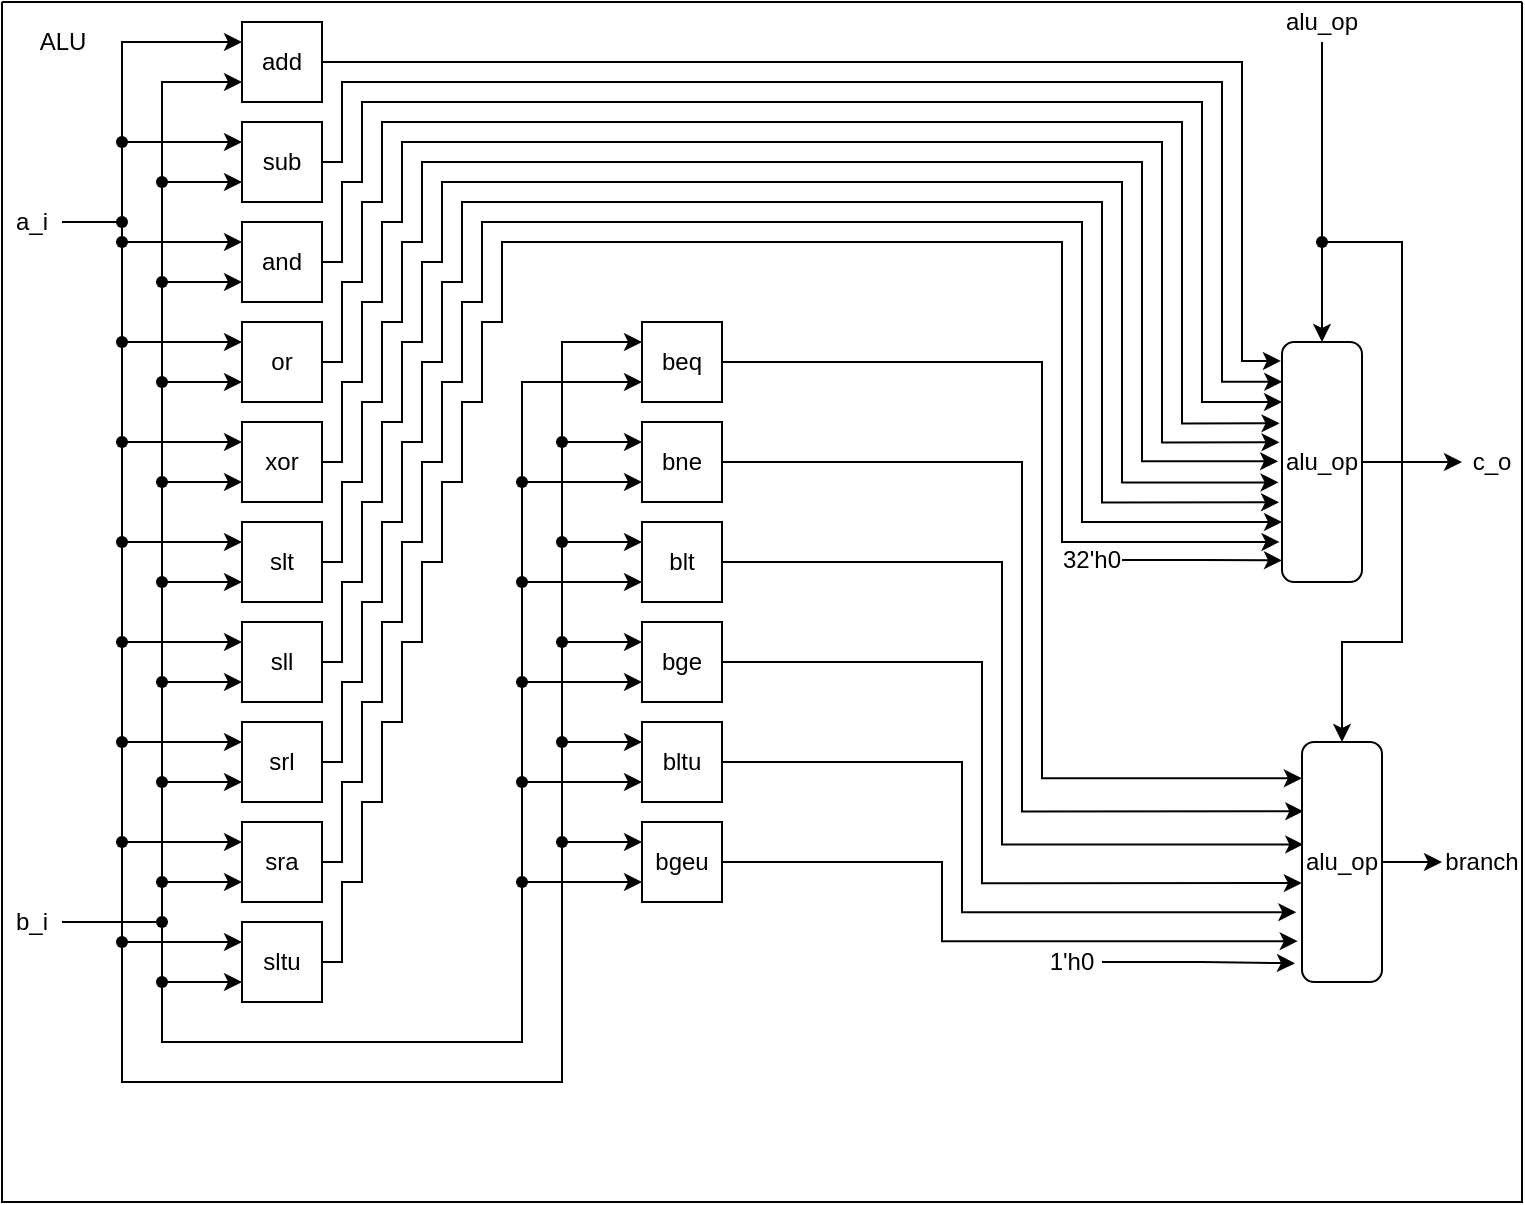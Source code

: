 <mxfile version="14.6.13" type="device"><diagram id="wsfDtLtlw76bks869LiV" name="第 1 页"><mxGraphModel dx="2012" dy="685" grid="1" gridSize="10" guides="1" tooltips="1" connect="1" arrows="1" fold="1" page="1" pageScale="1" pageWidth="827" pageHeight="1169" math="0" shadow="0"><root><mxCell id="0"/><mxCell id="1" parent="0"/><mxCell id="C5plS8cpXjokzwvAOlNj-1" value="" style="swimlane;startSize=0;" vertex="1" parent="1"><mxGeometry x="-360" y="880" width="760" height="600" as="geometry"><mxRectangle x="80" y="80" width="50" height="40" as="alternateBounds"/></mxGeometry></mxCell><mxCell id="C5plS8cpXjokzwvAOlNj-2" value="ALU" style="text;html=1;align=center;verticalAlign=middle;resizable=0;points=[];autosize=1;strokeColor=none;" vertex="1" parent="C5plS8cpXjokzwvAOlNj-1"><mxGeometry x="10" y="10" width="40" height="20" as="geometry"/></mxCell><mxCell id="C5plS8cpXjokzwvAOlNj-18" style="edgeStyle=orthogonalEdgeStyle;rounded=0;orthogonalLoop=1;jettySize=auto;html=1;exitX=1;exitY=0.5;exitDx=0;exitDy=0;entryX=-0.014;entryY=0.079;entryDx=0;entryDy=0;entryPerimeter=0;" edge="1" parent="C5plS8cpXjokzwvAOlNj-1" source="C5plS8cpXjokzwvAOlNj-6" target="C5plS8cpXjokzwvAOlNj-14"><mxGeometry relative="1" as="geometry"><mxPoint x="630" y="180" as="targetPoint"/><Array as="points"><mxPoint x="620" y="30"/><mxPoint x="620" y="180"/></Array></mxGeometry></mxCell><mxCell id="C5plS8cpXjokzwvAOlNj-6" value="add" style="rounded=0;whiteSpace=wrap;html=1;" vertex="1" parent="C5plS8cpXjokzwvAOlNj-1"><mxGeometry x="120" y="10" width="40" height="40" as="geometry"/></mxCell><mxCell id="C5plS8cpXjokzwvAOlNj-11" style="edgeStyle=orthogonalEdgeStyle;rounded=0;orthogonalLoop=1;jettySize=auto;html=1;exitX=1;exitY=0.5;exitDx=0;exitDy=0;entryX=0;entryY=0.25;entryDx=0;entryDy=0;" edge="1" parent="C5plS8cpXjokzwvAOlNj-1" source="C5plS8cpXjokzwvAOlNj-7" target="C5plS8cpXjokzwvAOlNj-6"><mxGeometry relative="1" as="geometry"><Array as="points"><mxPoint x="60" y="110"/><mxPoint x="60" y="20"/></Array></mxGeometry></mxCell><mxCell id="C5plS8cpXjokzwvAOlNj-20" style="edgeStyle=orthogonalEdgeStyle;rounded=0;orthogonalLoop=1;jettySize=auto;html=1;exitX=1;exitY=0.5;exitDx=0;exitDy=0;entryX=0;entryY=0.25;entryDx=0;entryDy=0;" edge="1" parent="C5plS8cpXjokzwvAOlNj-1" source="C5plS8cpXjokzwvAOlNj-7" target="C5plS8cpXjokzwvAOlNj-19"><mxGeometry relative="1" as="geometry"><Array as="points"><mxPoint x="60" y="110"/><mxPoint x="60" y="70"/></Array></mxGeometry></mxCell><mxCell id="C5plS8cpXjokzwvAOlNj-28" style="edgeStyle=orthogonalEdgeStyle;rounded=0;orthogonalLoop=1;jettySize=auto;html=1;exitX=1;exitY=0.5;exitDx=0;exitDy=0;entryX=0;entryY=0.25;entryDx=0;entryDy=0;" edge="1" parent="C5plS8cpXjokzwvAOlNj-1" source="C5plS8cpXjokzwvAOlNj-7" target="C5plS8cpXjokzwvAOlNj-27"><mxGeometry relative="1" as="geometry"><Array as="points"><mxPoint x="60" y="110"/><mxPoint x="60" y="120"/></Array></mxGeometry></mxCell><mxCell id="C5plS8cpXjokzwvAOlNj-34" style="edgeStyle=orthogonalEdgeStyle;rounded=0;orthogonalLoop=1;jettySize=auto;html=1;exitX=1;exitY=0.5;exitDx=0;exitDy=0;entryX=0;entryY=0.25;entryDx=0;entryDy=0;" edge="1" parent="C5plS8cpXjokzwvAOlNj-1" source="C5plS8cpXjokzwvAOlNj-7" target="C5plS8cpXjokzwvAOlNj-33"><mxGeometry relative="1" as="geometry"><Array as="points"><mxPoint x="60" y="110"/><mxPoint x="60" y="170"/></Array></mxGeometry></mxCell><mxCell id="C5plS8cpXjokzwvAOlNj-42" style="edgeStyle=orthogonalEdgeStyle;rounded=0;orthogonalLoop=1;jettySize=auto;html=1;exitX=1;exitY=0.5;exitDx=0;exitDy=0;entryX=0;entryY=0.25;entryDx=0;entryDy=0;" edge="1" parent="C5plS8cpXjokzwvAOlNj-1" source="C5plS8cpXjokzwvAOlNj-7" target="C5plS8cpXjokzwvAOlNj-40"><mxGeometry relative="1" as="geometry"><Array as="points"><mxPoint x="60" y="110"/><mxPoint x="60" y="220"/></Array></mxGeometry></mxCell><mxCell id="C5plS8cpXjokzwvAOlNj-48" style="edgeStyle=orthogonalEdgeStyle;rounded=0;orthogonalLoop=1;jettySize=auto;html=1;exitX=1;exitY=0.5;exitDx=0;exitDy=0;entryX=0;entryY=0.25;entryDx=0;entryDy=0;" edge="1" parent="C5plS8cpXjokzwvAOlNj-1" source="C5plS8cpXjokzwvAOlNj-7" target="C5plS8cpXjokzwvAOlNj-47"><mxGeometry relative="1" as="geometry"><Array as="points"><mxPoint x="60" y="110"/><mxPoint x="60" y="270"/></Array></mxGeometry></mxCell><mxCell id="C5plS8cpXjokzwvAOlNj-53" style="edgeStyle=orthogonalEdgeStyle;rounded=0;orthogonalLoop=1;jettySize=auto;html=1;exitX=1;exitY=0.5;exitDx=0;exitDy=0;entryX=0;entryY=0.25;entryDx=0;entryDy=0;" edge="1" parent="C5plS8cpXjokzwvAOlNj-1" source="C5plS8cpXjokzwvAOlNj-7" target="C5plS8cpXjokzwvAOlNj-52"><mxGeometry relative="1" as="geometry"><Array as="points"><mxPoint x="60" y="110"/><mxPoint x="60" y="320"/></Array></mxGeometry></mxCell><mxCell id="C5plS8cpXjokzwvAOlNj-59" style="edgeStyle=orthogonalEdgeStyle;rounded=0;orthogonalLoop=1;jettySize=auto;html=1;exitX=1;exitY=0.5;exitDx=0;exitDy=0;entryX=0;entryY=0.25;entryDx=0;entryDy=0;" edge="1" parent="C5plS8cpXjokzwvAOlNj-1" source="C5plS8cpXjokzwvAOlNj-7" target="C5plS8cpXjokzwvAOlNj-58"><mxGeometry relative="1" as="geometry"><Array as="points"><mxPoint x="60" y="110"/><mxPoint x="60" y="370"/></Array></mxGeometry></mxCell><mxCell id="C5plS8cpXjokzwvAOlNj-65" style="edgeStyle=orthogonalEdgeStyle;rounded=0;orthogonalLoop=1;jettySize=auto;html=1;exitX=1;exitY=0.5;exitDx=0;exitDy=0;entryX=0;entryY=0.25;entryDx=0;entryDy=0;" edge="1" parent="C5plS8cpXjokzwvAOlNj-1" source="C5plS8cpXjokzwvAOlNj-7" target="C5plS8cpXjokzwvAOlNj-64"><mxGeometry relative="1" as="geometry"><Array as="points"><mxPoint x="60" y="110"/><mxPoint x="60" y="420"/></Array></mxGeometry></mxCell><mxCell id="C5plS8cpXjokzwvAOlNj-71" style="edgeStyle=orthogonalEdgeStyle;rounded=0;orthogonalLoop=1;jettySize=auto;html=1;exitX=1;exitY=0.5;exitDx=0;exitDy=0;entryX=0;entryY=0.25;entryDx=0;entryDy=0;" edge="1" parent="C5plS8cpXjokzwvAOlNj-1" source="C5plS8cpXjokzwvAOlNj-7" target="C5plS8cpXjokzwvAOlNj-70"><mxGeometry relative="1" as="geometry"><Array as="points"><mxPoint x="60" y="110"/><mxPoint x="60" y="470"/></Array></mxGeometry></mxCell><mxCell id="C5plS8cpXjokzwvAOlNj-81" style="edgeStyle=orthogonalEdgeStyle;rounded=0;orthogonalLoop=1;jettySize=auto;html=1;exitX=1;exitY=0.5;exitDx=0;exitDy=0;entryX=0;entryY=0.25;entryDx=0;entryDy=0;" edge="1" parent="C5plS8cpXjokzwvAOlNj-1" source="C5plS8cpXjokzwvAOlNj-7" target="C5plS8cpXjokzwvAOlNj-77"><mxGeometry relative="1" as="geometry"><Array as="points"><mxPoint x="60" y="110"/><mxPoint x="60" y="540"/><mxPoint x="280" y="540"/><mxPoint x="280" y="170"/></Array></mxGeometry></mxCell><mxCell id="C5plS8cpXjokzwvAOlNj-87" style="edgeStyle=orthogonalEdgeStyle;rounded=0;orthogonalLoop=1;jettySize=auto;html=1;exitX=1;exitY=0.5;exitDx=0;exitDy=0;entryX=0;entryY=0.25;entryDx=0;entryDy=0;" edge="1" parent="C5plS8cpXjokzwvAOlNj-1" source="C5plS8cpXjokzwvAOlNj-7" target="C5plS8cpXjokzwvAOlNj-78"><mxGeometry relative="1" as="geometry"><Array as="points"><mxPoint x="60" y="110"/><mxPoint x="60" y="540"/><mxPoint x="280" y="540"/><mxPoint x="280" y="220"/></Array></mxGeometry></mxCell><mxCell id="C5plS8cpXjokzwvAOlNj-89" style="edgeStyle=orthogonalEdgeStyle;rounded=0;orthogonalLoop=1;jettySize=auto;html=1;exitX=1;exitY=0.5;exitDx=0;exitDy=0;entryX=0;entryY=0.25;entryDx=0;entryDy=0;" edge="1" parent="C5plS8cpXjokzwvAOlNj-1" source="C5plS8cpXjokzwvAOlNj-7" target="C5plS8cpXjokzwvAOlNj-79"><mxGeometry relative="1" as="geometry"><Array as="points"><mxPoint x="60" y="110"/><mxPoint x="60" y="540"/><mxPoint x="280" y="540"/><mxPoint x="280" y="270"/></Array></mxGeometry></mxCell><mxCell id="C5plS8cpXjokzwvAOlNj-90" style="edgeStyle=orthogonalEdgeStyle;rounded=0;orthogonalLoop=1;jettySize=auto;html=1;exitX=1;exitY=0.5;exitDx=0;exitDy=0;entryX=0;entryY=0.25;entryDx=0;entryDy=0;" edge="1" parent="C5plS8cpXjokzwvAOlNj-1" source="C5plS8cpXjokzwvAOlNj-7" target="C5plS8cpXjokzwvAOlNj-80"><mxGeometry relative="1" as="geometry"><Array as="points"><mxPoint x="60" y="110"/><mxPoint x="60" y="540"/><mxPoint x="280" y="540"/><mxPoint x="280" y="320"/></Array></mxGeometry></mxCell><mxCell id="C5plS8cpXjokzwvAOlNj-91" style="edgeStyle=orthogonalEdgeStyle;rounded=0;orthogonalLoop=1;jettySize=auto;html=1;exitX=1;exitY=0.5;exitDx=0;exitDy=0;entryX=0;entryY=0.25;entryDx=0;entryDy=0;" edge="1" parent="C5plS8cpXjokzwvAOlNj-1" source="C5plS8cpXjokzwvAOlNj-7" target="C5plS8cpXjokzwvAOlNj-85"><mxGeometry relative="1" as="geometry"><Array as="points"><mxPoint x="60" y="110"/><mxPoint x="60" y="540"/><mxPoint x="280" y="540"/><mxPoint x="280" y="370"/></Array></mxGeometry></mxCell><mxCell id="C5plS8cpXjokzwvAOlNj-92" style="edgeStyle=orthogonalEdgeStyle;rounded=0;orthogonalLoop=1;jettySize=auto;html=1;exitX=1;exitY=0.5;exitDx=0;exitDy=0;entryX=0;entryY=0.25;entryDx=0;entryDy=0;" edge="1" parent="C5plS8cpXjokzwvAOlNj-1" source="C5plS8cpXjokzwvAOlNj-7" target="C5plS8cpXjokzwvAOlNj-86"><mxGeometry relative="1" as="geometry"><Array as="points"><mxPoint x="60" y="110"/><mxPoint x="60" y="540"/><mxPoint x="280" y="540"/><mxPoint x="280" y="420"/></Array></mxGeometry></mxCell><mxCell id="C5plS8cpXjokzwvAOlNj-7" value="a_i" style="text;html=1;strokeColor=none;fillColor=none;align=center;verticalAlign=middle;whiteSpace=wrap;rounded=0;" vertex="1" parent="C5plS8cpXjokzwvAOlNj-1"><mxGeometry y="100" width="30" height="20" as="geometry"/></mxCell><mxCell id="C5plS8cpXjokzwvAOlNj-12" style="edgeStyle=orthogonalEdgeStyle;rounded=0;orthogonalLoop=1;jettySize=auto;html=1;exitX=1;exitY=0.5;exitDx=0;exitDy=0;entryX=0;entryY=0.75;entryDx=0;entryDy=0;" edge="1" parent="C5plS8cpXjokzwvAOlNj-1" source="C5plS8cpXjokzwvAOlNj-9" target="C5plS8cpXjokzwvAOlNj-6"><mxGeometry relative="1" as="geometry"><Array as="points"><mxPoint x="80" y="460"/><mxPoint x="80" y="40"/></Array></mxGeometry></mxCell><mxCell id="C5plS8cpXjokzwvAOlNj-21" style="edgeStyle=orthogonalEdgeStyle;rounded=0;orthogonalLoop=1;jettySize=auto;html=1;exitX=1;exitY=0.5;exitDx=0;exitDy=0;entryX=0;entryY=0.75;entryDx=0;entryDy=0;" edge="1" parent="C5plS8cpXjokzwvAOlNj-1" source="C5plS8cpXjokzwvAOlNj-9" target="C5plS8cpXjokzwvAOlNj-19"><mxGeometry relative="1" as="geometry"><Array as="points"><mxPoint x="80" y="460"/><mxPoint x="80" y="90"/></Array></mxGeometry></mxCell><mxCell id="C5plS8cpXjokzwvAOlNj-29" style="edgeStyle=orthogonalEdgeStyle;rounded=0;orthogonalLoop=1;jettySize=auto;html=1;exitX=1;exitY=0.5;exitDx=0;exitDy=0;entryX=0;entryY=0.75;entryDx=0;entryDy=0;" edge="1" parent="C5plS8cpXjokzwvAOlNj-1" source="C5plS8cpXjokzwvAOlNj-9" target="C5plS8cpXjokzwvAOlNj-27"><mxGeometry relative="1" as="geometry"><Array as="points"><mxPoint x="80" y="460"/><mxPoint x="80" y="140"/></Array></mxGeometry></mxCell><mxCell id="C5plS8cpXjokzwvAOlNj-35" style="edgeStyle=orthogonalEdgeStyle;rounded=0;orthogonalLoop=1;jettySize=auto;html=1;exitX=1;exitY=0.5;exitDx=0;exitDy=0;entryX=0;entryY=0.75;entryDx=0;entryDy=0;" edge="1" parent="C5plS8cpXjokzwvAOlNj-1" source="C5plS8cpXjokzwvAOlNj-9" target="C5plS8cpXjokzwvAOlNj-33"><mxGeometry relative="1" as="geometry"><Array as="points"><mxPoint x="80" y="460"/><mxPoint x="80" y="190"/></Array></mxGeometry></mxCell><mxCell id="C5plS8cpXjokzwvAOlNj-43" style="edgeStyle=orthogonalEdgeStyle;rounded=0;orthogonalLoop=1;jettySize=auto;html=1;exitX=1;exitY=0.5;exitDx=0;exitDy=0;entryX=0;entryY=0.75;entryDx=0;entryDy=0;" edge="1" parent="C5plS8cpXjokzwvAOlNj-1" source="C5plS8cpXjokzwvAOlNj-9" target="C5plS8cpXjokzwvAOlNj-40"><mxGeometry relative="1" as="geometry"><Array as="points"><mxPoint x="80" y="460"/><mxPoint x="80" y="240"/></Array></mxGeometry></mxCell><mxCell id="C5plS8cpXjokzwvAOlNj-49" style="edgeStyle=orthogonalEdgeStyle;rounded=0;orthogonalLoop=1;jettySize=auto;html=1;exitX=1;exitY=0.5;exitDx=0;exitDy=0;entryX=0;entryY=0.75;entryDx=0;entryDy=0;" edge="1" parent="C5plS8cpXjokzwvAOlNj-1" source="C5plS8cpXjokzwvAOlNj-9" target="C5plS8cpXjokzwvAOlNj-47"><mxGeometry relative="1" as="geometry"><Array as="points"><mxPoint x="80" y="460"/><mxPoint x="80" y="290"/></Array></mxGeometry></mxCell><mxCell id="C5plS8cpXjokzwvAOlNj-54" style="edgeStyle=orthogonalEdgeStyle;rounded=0;orthogonalLoop=1;jettySize=auto;html=1;exitX=1;exitY=0.5;exitDx=0;exitDy=0;entryX=0;entryY=0.75;entryDx=0;entryDy=0;" edge="1" parent="C5plS8cpXjokzwvAOlNj-1" source="C5plS8cpXjokzwvAOlNj-9" target="C5plS8cpXjokzwvAOlNj-52"><mxGeometry relative="1" as="geometry"><Array as="points"><mxPoint x="80" y="460"/><mxPoint x="80" y="340"/></Array></mxGeometry></mxCell><mxCell id="C5plS8cpXjokzwvAOlNj-60" style="edgeStyle=orthogonalEdgeStyle;rounded=0;orthogonalLoop=1;jettySize=auto;html=1;exitX=1;exitY=0.5;exitDx=0;exitDy=0;entryX=0;entryY=0.75;entryDx=0;entryDy=0;" edge="1" parent="C5plS8cpXjokzwvAOlNj-1" source="C5plS8cpXjokzwvAOlNj-9" target="C5plS8cpXjokzwvAOlNj-58"><mxGeometry relative="1" as="geometry"><Array as="points"><mxPoint x="80" y="460"/><mxPoint x="80" y="390"/></Array></mxGeometry></mxCell><mxCell id="C5plS8cpXjokzwvAOlNj-66" style="edgeStyle=orthogonalEdgeStyle;rounded=0;orthogonalLoop=1;jettySize=auto;html=1;exitX=1;exitY=0.5;exitDx=0;exitDy=0;entryX=0;entryY=0.75;entryDx=0;entryDy=0;" edge="1" parent="C5plS8cpXjokzwvAOlNj-1" source="C5plS8cpXjokzwvAOlNj-9" target="C5plS8cpXjokzwvAOlNj-64"><mxGeometry relative="1" as="geometry"><Array as="points"><mxPoint x="80" y="460"/><mxPoint x="80" y="440"/></Array></mxGeometry></mxCell><mxCell id="C5plS8cpXjokzwvAOlNj-72" style="edgeStyle=orthogonalEdgeStyle;rounded=0;orthogonalLoop=1;jettySize=auto;html=1;exitX=1;exitY=0.5;exitDx=0;exitDy=0;entryX=0;entryY=0.75;entryDx=0;entryDy=0;" edge="1" parent="C5plS8cpXjokzwvAOlNj-1" source="C5plS8cpXjokzwvAOlNj-9" target="C5plS8cpXjokzwvAOlNj-70"><mxGeometry relative="1" as="geometry"><Array as="points"><mxPoint x="80" y="460"/><mxPoint x="80" y="490"/></Array></mxGeometry></mxCell><mxCell id="C5plS8cpXjokzwvAOlNj-83" style="edgeStyle=orthogonalEdgeStyle;rounded=0;orthogonalLoop=1;jettySize=auto;html=1;exitX=1;exitY=0.5;exitDx=0;exitDy=0;entryX=0;entryY=0.75;entryDx=0;entryDy=0;" edge="1" parent="C5plS8cpXjokzwvAOlNj-1" source="C5plS8cpXjokzwvAOlNj-9" target="C5plS8cpXjokzwvAOlNj-77"><mxGeometry relative="1" as="geometry"><Array as="points"><mxPoint x="80" y="460"/><mxPoint x="80" y="520"/><mxPoint x="260" y="520"/><mxPoint x="260" y="190"/></Array></mxGeometry></mxCell><mxCell id="C5plS8cpXjokzwvAOlNj-97" style="edgeStyle=orthogonalEdgeStyle;rounded=0;orthogonalLoop=1;jettySize=auto;html=1;exitX=1;exitY=0.5;exitDx=0;exitDy=0;entryX=0;entryY=0.75;entryDx=0;entryDy=0;" edge="1" parent="C5plS8cpXjokzwvAOlNj-1" source="C5plS8cpXjokzwvAOlNj-9" target="C5plS8cpXjokzwvAOlNj-78"><mxGeometry relative="1" as="geometry"><Array as="points"><mxPoint x="80" y="460"/><mxPoint x="80" y="520"/><mxPoint x="260" y="520"/><mxPoint x="260" y="240"/></Array></mxGeometry></mxCell><mxCell id="C5plS8cpXjokzwvAOlNj-98" style="edgeStyle=orthogonalEdgeStyle;rounded=0;orthogonalLoop=1;jettySize=auto;html=1;exitX=1;exitY=0.5;exitDx=0;exitDy=0;entryX=0;entryY=0.75;entryDx=0;entryDy=0;" edge="1" parent="C5plS8cpXjokzwvAOlNj-1" source="C5plS8cpXjokzwvAOlNj-9" target="C5plS8cpXjokzwvAOlNj-79"><mxGeometry relative="1" as="geometry"><Array as="points"><mxPoint x="80" y="460"/><mxPoint x="80" y="520"/><mxPoint x="260" y="520"/><mxPoint x="260" y="290"/></Array></mxGeometry></mxCell><mxCell id="C5plS8cpXjokzwvAOlNj-99" style="edgeStyle=orthogonalEdgeStyle;rounded=0;orthogonalLoop=1;jettySize=auto;html=1;exitX=1;exitY=0.5;exitDx=0;exitDy=0;entryX=0;entryY=0.75;entryDx=0;entryDy=0;" edge="1" parent="C5plS8cpXjokzwvAOlNj-1" source="C5plS8cpXjokzwvAOlNj-9" target="C5plS8cpXjokzwvAOlNj-80"><mxGeometry relative="1" as="geometry"><Array as="points"><mxPoint x="80" y="460"/><mxPoint x="80" y="520"/><mxPoint x="260" y="520"/><mxPoint x="260" y="340"/></Array></mxGeometry></mxCell><mxCell id="C5plS8cpXjokzwvAOlNj-100" style="edgeStyle=orthogonalEdgeStyle;rounded=0;orthogonalLoop=1;jettySize=auto;html=1;exitX=1;exitY=0.5;exitDx=0;exitDy=0;entryX=0;entryY=0.75;entryDx=0;entryDy=0;" edge="1" parent="C5plS8cpXjokzwvAOlNj-1" source="C5plS8cpXjokzwvAOlNj-9" target="C5plS8cpXjokzwvAOlNj-85"><mxGeometry relative="1" as="geometry"><Array as="points"><mxPoint x="80" y="460"/><mxPoint x="80" y="520"/><mxPoint x="260" y="520"/><mxPoint x="260" y="390"/></Array></mxGeometry></mxCell><mxCell id="C5plS8cpXjokzwvAOlNj-101" style="edgeStyle=orthogonalEdgeStyle;rounded=0;orthogonalLoop=1;jettySize=auto;html=1;exitX=1;exitY=0.5;exitDx=0;exitDy=0;entryX=0;entryY=0.75;entryDx=0;entryDy=0;" edge="1" parent="C5plS8cpXjokzwvAOlNj-1" source="C5plS8cpXjokzwvAOlNj-9" target="C5plS8cpXjokzwvAOlNj-86"><mxGeometry relative="1" as="geometry"><Array as="points"><mxPoint x="80" y="460"/><mxPoint x="80" y="520"/><mxPoint x="260" y="520"/><mxPoint x="260" y="440"/></Array></mxGeometry></mxCell><mxCell id="C5plS8cpXjokzwvAOlNj-9" value="b_i" style="text;html=1;strokeColor=none;fillColor=none;align=center;verticalAlign=middle;whiteSpace=wrap;rounded=0;" vertex="1" parent="C5plS8cpXjokzwvAOlNj-1"><mxGeometry y="450" width="30" height="20" as="geometry"/></mxCell><mxCell id="C5plS8cpXjokzwvAOlNj-10" value="c_o" style="text;html=1;strokeColor=none;fillColor=none;align=center;verticalAlign=middle;whiteSpace=wrap;rounded=0;" vertex="1" parent="C5plS8cpXjokzwvAOlNj-1"><mxGeometry x="730" y="220" width="30" height="20" as="geometry"/></mxCell><mxCell id="C5plS8cpXjokzwvAOlNj-15" style="edgeStyle=orthogonalEdgeStyle;rounded=0;orthogonalLoop=1;jettySize=auto;html=1;exitX=1;exitY=0.5;exitDx=0;exitDy=0;entryX=0;entryY=0.5;entryDx=0;entryDy=0;" edge="1" parent="C5plS8cpXjokzwvAOlNj-1" source="C5plS8cpXjokzwvAOlNj-14" target="C5plS8cpXjokzwvAOlNj-10"><mxGeometry relative="1" as="geometry"/></mxCell><mxCell id="C5plS8cpXjokzwvAOlNj-14" value="alu_op" style="rounded=1;whiteSpace=wrap;html=1;" vertex="1" parent="C5plS8cpXjokzwvAOlNj-1"><mxGeometry x="640" y="170" width="40" height="120" as="geometry"/></mxCell><mxCell id="C5plS8cpXjokzwvAOlNj-17" style="edgeStyle=orthogonalEdgeStyle;rounded=0;orthogonalLoop=1;jettySize=auto;html=1;exitX=0.5;exitY=1;exitDx=0;exitDy=0;entryX=0.5;entryY=0;entryDx=0;entryDy=0;" edge="1" parent="C5plS8cpXjokzwvAOlNj-1" source="C5plS8cpXjokzwvAOlNj-16" target="C5plS8cpXjokzwvAOlNj-14"><mxGeometry relative="1" as="geometry"/></mxCell><mxCell id="C5plS8cpXjokzwvAOlNj-118" style="edgeStyle=orthogonalEdgeStyle;rounded=0;orthogonalLoop=1;jettySize=auto;html=1;exitX=0.5;exitY=1;exitDx=0;exitDy=0;entryX=0.5;entryY=0;entryDx=0;entryDy=0;" edge="1" parent="C5plS8cpXjokzwvAOlNj-1" source="C5plS8cpXjokzwvAOlNj-16" target="C5plS8cpXjokzwvAOlNj-109"><mxGeometry relative="1" as="geometry"><Array as="points"><mxPoint x="660" y="120"/><mxPoint x="700" y="120"/><mxPoint x="700" y="320"/><mxPoint x="670" y="320"/></Array></mxGeometry></mxCell><mxCell id="C5plS8cpXjokzwvAOlNj-16" value="alu_op" style="text;html=1;strokeColor=none;fillColor=none;align=center;verticalAlign=middle;whiteSpace=wrap;rounded=0;" vertex="1" parent="C5plS8cpXjokzwvAOlNj-1"><mxGeometry x="640" width="40" height="20" as="geometry"/></mxCell><mxCell id="C5plS8cpXjokzwvAOlNj-24" style="edgeStyle=orthogonalEdgeStyle;rounded=0;orthogonalLoop=1;jettySize=auto;html=1;exitX=1;exitY=0.5;exitDx=0;exitDy=0;entryX=0.003;entryY=0.166;entryDx=0;entryDy=0;entryPerimeter=0;" edge="1" parent="C5plS8cpXjokzwvAOlNj-1" source="C5plS8cpXjokzwvAOlNj-19" target="C5plS8cpXjokzwvAOlNj-14"><mxGeometry relative="1" as="geometry"><mxPoint x="630" y="190" as="targetPoint"/><Array as="points"><mxPoint x="170" y="80"/><mxPoint x="170" y="40"/><mxPoint x="610" y="40"/><mxPoint x="610" y="190"/></Array></mxGeometry></mxCell><mxCell id="C5plS8cpXjokzwvAOlNj-19" value="sub" style="rounded=0;whiteSpace=wrap;html=1;" vertex="1" parent="C5plS8cpXjokzwvAOlNj-1"><mxGeometry x="120" y="60" width="40" height="40" as="geometry"/></mxCell><mxCell id="C5plS8cpXjokzwvAOlNj-22" value="" style="shape=waypoint;sketch=0;size=6;pointerEvents=1;points=[];fillColor=none;resizable=0;rotatable=0;perimeter=centerPerimeter;snapToPoint=1;" vertex="1" parent="C5plS8cpXjokzwvAOlNj-1"><mxGeometry x="40.0" y="50.0" width="40" height="40" as="geometry"/></mxCell><mxCell id="C5plS8cpXjokzwvAOlNj-23" value="" style="shape=waypoint;sketch=0;size=6;pointerEvents=1;points=[];fillColor=none;resizable=0;rotatable=0;perimeter=centerPerimeter;snapToPoint=1;" vertex="1" parent="C5plS8cpXjokzwvAOlNj-1"><mxGeometry x="60.0" y="70.0" width="40" height="40" as="geometry"/></mxCell><mxCell id="C5plS8cpXjokzwvAOlNj-32" style="edgeStyle=orthogonalEdgeStyle;rounded=0;orthogonalLoop=1;jettySize=auto;html=1;exitX=1;exitY=0.5;exitDx=0;exitDy=0;entryX=0;entryY=0.25;entryDx=0;entryDy=0;" edge="1" parent="C5plS8cpXjokzwvAOlNj-1" source="C5plS8cpXjokzwvAOlNj-27" target="C5plS8cpXjokzwvAOlNj-14"><mxGeometry relative="1" as="geometry"><mxPoint x="630" y="200" as="targetPoint"/><Array as="points"><mxPoint x="170" y="130"/><mxPoint x="170" y="90"/><mxPoint x="180" y="90"/><mxPoint x="180" y="50"/><mxPoint x="600" y="50"/><mxPoint x="600" y="200"/></Array></mxGeometry></mxCell><mxCell id="C5plS8cpXjokzwvAOlNj-27" value="and" style="rounded=0;whiteSpace=wrap;html=1;" vertex="1" parent="C5plS8cpXjokzwvAOlNj-1"><mxGeometry x="120" y="110" width="40" height="40" as="geometry"/></mxCell><mxCell id="C5plS8cpXjokzwvAOlNj-30" value="" style="shape=waypoint;sketch=0;size=6;pointerEvents=1;points=[];fillColor=none;resizable=0;rotatable=0;perimeter=centerPerimeter;snapToPoint=1;" vertex="1" parent="C5plS8cpXjokzwvAOlNj-1"><mxGeometry x="40.0" y="90.0" width="40" height="40" as="geometry"/></mxCell><mxCell id="C5plS8cpXjokzwvAOlNj-31" value="" style="shape=waypoint;sketch=0;size=6;pointerEvents=1;points=[];fillColor=none;resizable=0;rotatable=0;perimeter=centerPerimeter;snapToPoint=1;" vertex="1" parent="C5plS8cpXjokzwvAOlNj-1"><mxGeometry x="60.0" y="120.0" width="40" height="40" as="geometry"/></mxCell><mxCell id="C5plS8cpXjokzwvAOlNj-39" style="edgeStyle=orthogonalEdgeStyle;rounded=0;orthogonalLoop=1;jettySize=auto;html=1;exitX=1;exitY=0.5;exitDx=0;exitDy=0;entryX=-0.031;entryY=0.339;entryDx=0;entryDy=0;entryPerimeter=0;" edge="1" parent="C5plS8cpXjokzwvAOlNj-1" source="C5plS8cpXjokzwvAOlNj-33" target="C5plS8cpXjokzwvAOlNj-14"><mxGeometry relative="1" as="geometry"><mxPoint x="620" y="211" as="targetPoint"/><Array as="points"><mxPoint x="170" y="180"/><mxPoint x="170" y="140"/><mxPoint x="180" y="140"/><mxPoint x="180" y="100"/><mxPoint x="190" y="100"/><mxPoint x="190" y="60"/><mxPoint x="590" y="60"/><mxPoint x="590" y="211"/></Array></mxGeometry></mxCell><mxCell id="C5plS8cpXjokzwvAOlNj-33" value="or" style="rounded=0;whiteSpace=wrap;html=1;" vertex="1" parent="C5plS8cpXjokzwvAOlNj-1"><mxGeometry x="120" y="160" width="40" height="40" as="geometry"/></mxCell><mxCell id="C5plS8cpXjokzwvAOlNj-36" value="" style="shape=waypoint;sketch=0;size=6;pointerEvents=1;points=[];fillColor=none;resizable=0;rotatable=0;perimeter=centerPerimeter;snapToPoint=1;" vertex="1" parent="C5plS8cpXjokzwvAOlNj-1"><mxGeometry x="40.0" y="100.0" width="40" height="40" as="geometry"/></mxCell><mxCell id="C5plS8cpXjokzwvAOlNj-37" value="" style="shape=waypoint;sketch=0;size=6;pointerEvents=1;points=[];fillColor=none;resizable=0;rotatable=0;perimeter=centerPerimeter;snapToPoint=1;" vertex="1" parent="C5plS8cpXjokzwvAOlNj-1"><mxGeometry x="40.0" y="150.0" width="40" height="40" as="geometry"/></mxCell><mxCell id="C5plS8cpXjokzwvAOlNj-38" value="" style="shape=waypoint;sketch=0;size=6;pointerEvents=1;points=[];fillColor=none;resizable=0;rotatable=0;perimeter=centerPerimeter;snapToPoint=1;" vertex="1" parent="C5plS8cpXjokzwvAOlNj-1"><mxGeometry x="60.0" y="170.0" width="40" height="40" as="geometry"/></mxCell><mxCell id="C5plS8cpXjokzwvAOlNj-46" style="edgeStyle=orthogonalEdgeStyle;rounded=0;orthogonalLoop=1;jettySize=auto;html=1;exitX=1;exitY=0.5;exitDx=0;exitDy=0;entryX=-0.031;entryY=0.418;entryDx=0;entryDy=0;entryPerimeter=0;" edge="1" parent="C5plS8cpXjokzwvAOlNj-1" source="C5plS8cpXjokzwvAOlNj-40" target="C5plS8cpXjokzwvAOlNj-14"><mxGeometry relative="1" as="geometry"><mxPoint x="620" y="222" as="targetPoint"/><Array as="points"><mxPoint x="170" y="230"/><mxPoint x="170" y="190"/><mxPoint x="180" y="190"/><mxPoint x="180" y="150"/><mxPoint x="190" y="150"/><mxPoint x="190" y="110"/><mxPoint x="200" y="110"/><mxPoint x="200" y="70"/><mxPoint x="580" y="70"/><mxPoint x="580" y="220"/></Array></mxGeometry></mxCell><mxCell id="C5plS8cpXjokzwvAOlNj-40" value="xor" style="rounded=0;whiteSpace=wrap;html=1;" vertex="1" parent="C5plS8cpXjokzwvAOlNj-1"><mxGeometry x="120" y="210" width="40" height="40" as="geometry"/></mxCell><mxCell id="C5plS8cpXjokzwvAOlNj-44" value="" style="shape=waypoint;sketch=0;size=6;pointerEvents=1;points=[];fillColor=none;resizable=0;rotatable=0;perimeter=centerPerimeter;snapToPoint=1;" vertex="1" parent="C5plS8cpXjokzwvAOlNj-1"><mxGeometry x="60.0" y="220.0" width="40" height="40" as="geometry"/></mxCell><mxCell id="C5plS8cpXjokzwvAOlNj-45" value="" style="shape=waypoint;sketch=0;size=6;pointerEvents=1;points=[];fillColor=none;resizable=0;rotatable=0;perimeter=centerPerimeter;snapToPoint=1;" vertex="1" parent="C5plS8cpXjokzwvAOlNj-1"><mxGeometry x="40.0" y="200.0" width="40" height="40" as="geometry"/></mxCell><mxCell id="C5plS8cpXjokzwvAOlNj-51" style="edgeStyle=orthogonalEdgeStyle;rounded=0;orthogonalLoop=1;jettySize=auto;html=1;exitX=1;exitY=0.5;exitDx=0;exitDy=0;entryX=-0.049;entryY=0.497;entryDx=0;entryDy=0;entryPerimeter=0;" edge="1" parent="C5plS8cpXjokzwvAOlNj-1" source="C5plS8cpXjokzwvAOlNj-47" target="C5plS8cpXjokzwvAOlNj-14"><mxGeometry relative="1" as="geometry"><mxPoint x="620" y="230" as="targetPoint"/><Array as="points"><mxPoint x="170" y="280"/><mxPoint x="170" y="240"/><mxPoint x="180" y="240"/><mxPoint x="180" y="200"/><mxPoint x="190" y="200"/><mxPoint x="190" y="160"/><mxPoint x="200" y="160"/><mxPoint x="200" y="120"/><mxPoint x="210" y="120"/><mxPoint x="210" y="80"/><mxPoint x="570" y="80"/><mxPoint x="570" y="230"/></Array></mxGeometry></mxCell><mxCell id="C5plS8cpXjokzwvAOlNj-47" value="slt" style="rounded=0;whiteSpace=wrap;html=1;" vertex="1" parent="C5plS8cpXjokzwvAOlNj-1"><mxGeometry x="120" y="260" width="40" height="40" as="geometry"/></mxCell><mxCell id="C5plS8cpXjokzwvAOlNj-50" value="" style="shape=waypoint;sketch=0;size=6;pointerEvents=1;points=[];fillColor=none;resizable=0;rotatable=0;perimeter=centerPerimeter;snapToPoint=1;" vertex="1" parent="C5plS8cpXjokzwvAOlNj-1"><mxGeometry x="60.0" y="270.0" width="40" height="40" as="geometry"/></mxCell><mxCell id="C5plS8cpXjokzwvAOlNj-57" style="edgeStyle=orthogonalEdgeStyle;rounded=0;orthogonalLoop=1;jettySize=auto;html=1;exitX=1;exitY=0.5;exitDx=0;exitDy=0;entryX=-0.043;entryY=0.585;entryDx=0;entryDy=0;entryPerimeter=0;" edge="1" parent="C5plS8cpXjokzwvAOlNj-1" source="C5plS8cpXjokzwvAOlNj-52" target="C5plS8cpXjokzwvAOlNj-14"><mxGeometry relative="1" as="geometry"><mxPoint x="620" y="240" as="targetPoint"/><Array as="points"><mxPoint x="170" y="330"/><mxPoint x="170" y="290"/><mxPoint x="180" y="290"/><mxPoint x="180" y="250"/><mxPoint x="190" y="250"/><mxPoint x="190" y="210"/><mxPoint x="200" y="210"/><mxPoint x="200" y="170"/><mxPoint x="210" y="170"/><mxPoint x="210" y="130"/><mxPoint x="220" y="130"/><mxPoint x="220" y="90"/><mxPoint x="560" y="90"/><mxPoint x="560" y="240"/></Array></mxGeometry></mxCell><mxCell id="C5plS8cpXjokzwvAOlNj-52" value="sll" style="rounded=0;whiteSpace=wrap;html=1;" vertex="1" parent="C5plS8cpXjokzwvAOlNj-1"><mxGeometry x="120" y="310" width="40" height="40" as="geometry"/></mxCell><mxCell id="C5plS8cpXjokzwvAOlNj-55" value="" style="shape=waypoint;sketch=0;size=6;pointerEvents=1;points=[];fillColor=none;resizable=0;rotatable=0;perimeter=centerPerimeter;snapToPoint=1;" vertex="1" parent="C5plS8cpXjokzwvAOlNj-1"><mxGeometry x="40.0" y="250.0" width="40" height="40" as="geometry"/></mxCell><mxCell id="C5plS8cpXjokzwvAOlNj-56" value="" style="shape=waypoint;sketch=0;size=6;pointerEvents=1;points=[];fillColor=none;resizable=0;rotatable=0;perimeter=centerPerimeter;snapToPoint=1;" vertex="1" parent="C5plS8cpXjokzwvAOlNj-1"><mxGeometry x="60.0" y="320.0" width="40" height="40" as="geometry"/></mxCell><mxCell id="C5plS8cpXjokzwvAOlNj-61" style="edgeStyle=orthogonalEdgeStyle;rounded=0;orthogonalLoop=1;jettySize=auto;html=1;exitX=1;exitY=0.5;exitDx=0;exitDy=0;entryX=-0.037;entryY=0.668;entryDx=0;entryDy=0;entryPerimeter=0;" edge="1" parent="C5plS8cpXjokzwvAOlNj-1" source="C5plS8cpXjokzwvAOlNj-58" target="C5plS8cpXjokzwvAOlNj-14"><mxGeometry relative="1" as="geometry"><mxPoint x="620" y="249" as="targetPoint"/><Array as="points"><mxPoint x="170" y="380"/><mxPoint x="170" y="340"/><mxPoint x="180" y="340"/><mxPoint x="180" y="300"/><mxPoint x="190" y="300"/><mxPoint x="190" y="260"/><mxPoint x="200" y="260"/><mxPoint x="200" y="220"/><mxPoint x="210" y="220"/><mxPoint x="210" y="180"/><mxPoint x="220" y="180"/><mxPoint x="220" y="140"/><mxPoint x="230" y="140"/><mxPoint x="230" y="100"/><mxPoint x="550" y="100"/><mxPoint x="550" y="250"/></Array></mxGeometry></mxCell><mxCell id="C5plS8cpXjokzwvAOlNj-58" value="srl" style="rounded=0;whiteSpace=wrap;html=1;" vertex="1" parent="C5plS8cpXjokzwvAOlNj-1"><mxGeometry x="120" y="360" width="40" height="40" as="geometry"/></mxCell><mxCell id="C5plS8cpXjokzwvAOlNj-62" value="" style="shape=waypoint;sketch=0;size=6;pointerEvents=1;points=[];fillColor=none;resizable=0;rotatable=0;perimeter=centerPerimeter;snapToPoint=1;" vertex="1" parent="C5plS8cpXjokzwvAOlNj-1"><mxGeometry x="40.0" y="300.0" width="40" height="40" as="geometry"/></mxCell><mxCell id="C5plS8cpXjokzwvAOlNj-63" value="" style="shape=waypoint;sketch=0;size=6;pointerEvents=1;points=[];fillColor=none;resizable=0;rotatable=0;perimeter=centerPerimeter;snapToPoint=1;" vertex="1" parent="C5plS8cpXjokzwvAOlNj-1"><mxGeometry x="60.0" y="370.0" width="40" height="40" as="geometry"/></mxCell><mxCell id="C5plS8cpXjokzwvAOlNj-69" style="edgeStyle=orthogonalEdgeStyle;rounded=0;orthogonalLoop=1;jettySize=auto;html=1;exitX=1;exitY=0.5;exitDx=0;exitDy=0;entryX=0;entryY=0.75;entryDx=0;entryDy=0;" edge="1" parent="C5plS8cpXjokzwvAOlNj-1" source="C5plS8cpXjokzwvAOlNj-64" target="C5plS8cpXjokzwvAOlNj-14"><mxGeometry relative="1" as="geometry"><mxPoint x="620" y="266" as="targetPoint"/><Array as="points"><mxPoint x="170" y="430"/><mxPoint x="170" y="390"/><mxPoint x="180" y="390"/><mxPoint x="180" y="350"/><mxPoint x="190" y="350"/><mxPoint x="190" y="310"/><mxPoint x="200" y="310"/><mxPoint x="200" y="270"/><mxPoint x="210" y="270"/><mxPoint x="210" y="230"/><mxPoint x="220" y="230"/><mxPoint x="220" y="190"/><mxPoint x="230" y="190"/><mxPoint x="230" y="150"/><mxPoint x="240" y="150"/><mxPoint x="240" y="110"/><mxPoint x="540" y="110"/><mxPoint x="540" y="260"/></Array></mxGeometry></mxCell><mxCell id="C5plS8cpXjokzwvAOlNj-64" value="sra" style="rounded=0;whiteSpace=wrap;html=1;" vertex="1" parent="C5plS8cpXjokzwvAOlNj-1"><mxGeometry x="120" y="410" width="40" height="40" as="geometry"/></mxCell><mxCell id="C5plS8cpXjokzwvAOlNj-67" value="" style="shape=waypoint;sketch=0;size=6;pointerEvents=1;points=[];fillColor=none;resizable=0;rotatable=0;perimeter=centerPerimeter;snapToPoint=1;" vertex="1" parent="C5plS8cpXjokzwvAOlNj-1"><mxGeometry x="40.0" y="350.0" width="40" height="40" as="geometry"/></mxCell><mxCell id="C5plS8cpXjokzwvAOlNj-68" value="" style="shape=waypoint;sketch=0;size=6;pointerEvents=1;points=[];fillColor=none;resizable=0;rotatable=0;perimeter=centerPerimeter;snapToPoint=1;" vertex="1" parent="C5plS8cpXjokzwvAOlNj-1"><mxGeometry x="60.0" y="420.0" width="40" height="40" as="geometry"/></mxCell><mxCell id="C5plS8cpXjokzwvAOlNj-76" style="edgeStyle=orthogonalEdgeStyle;rounded=0;orthogonalLoop=1;jettySize=auto;html=1;exitX=1;exitY=0.5;exitDx=0;exitDy=0;entryX=-0.031;entryY=0.833;entryDx=0;entryDy=0;entryPerimeter=0;" edge="1" parent="C5plS8cpXjokzwvAOlNj-1" source="C5plS8cpXjokzwvAOlNj-70" target="C5plS8cpXjokzwvAOlNj-14"><mxGeometry relative="1" as="geometry"><mxPoint x="610" y="280" as="targetPoint"/><Array as="points"><mxPoint x="170" y="480"/><mxPoint x="170" y="440"/><mxPoint x="180" y="440"/><mxPoint x="180" y="400"/><mxPoint x="190" y="400"/><mxPoint x="190" y="360"/><mxPoint x="200" y="360"/><mxPoint x="200" y="320"/><mxPoint x="210" y="320"/><mxPoint x="210" y="280"/><mxPoint x="220" y="280"/><mxPoint x="220" y="240"/><mxPoint x="230" y="240"/><mxPoint x="230" y="200"/><mxPoint x="240" y="200"/><mxPoint x="240" y="160"/><mxPoint x="250" y="160"/><mxPoint x="250" y="120"/><mxPoint x="530" y="120"/><mxPoint x="530" y="270"/></Array></mxGeometry></mxCell><mxCell id="C5plS8cpXjokzwvAOlNj-70" value="sltu" style="rounded=0;whiteSpace=wrap;html=1;" vertex="1" parent="C5plS8cpXjokzwvAOlNj-1"><mxGeometry x="120" y="460" width="40" height="40" as="geometry"/></mxCell><mxCell id="C5plS8cpXjokzwvAOlNj-73" value="" style="shape=waypoint;sketch=0;size=6;pointerEvents=1;points=[];fillColor=none;resizable=0;rotatable=0;perimeter=centerPerimeter;snapToPoint=1;" vertex="1" parent="C5plS8cpXjokzwvAOlNj-1"><mxGeometry x="60.0" y="440.0" width="40" height="40" as="geometry"/></mxCell><mxCell id="C5plS8cpXjokzwvAOlNj-74" value="" style="shape=waypoint;sketch=0;size=6;pointerEvents=1;points=[];fillColor=none;resizable=0;rotatable=0;perimeter=centerPerimeter;snapToPoint=1;" vertex="1" parent="C5plS8cpXjokzwvAOlNj-1"><mxGeometry x="40.0" y="400.0" width="40" height="40" as="geometry"/></mxCell><mxCell id="C5plS8cpXjokzwvAOlNj-111" style="edgeStyle=orthogonalEdgeStyle;rounded=0;orthogonalLoop=1;jettySize=auto;html=1;exitX=1;exitY=0.5;exitDx=0;exitDy=0;entryX=-0.002;entryY=0.151;entryDx=0;entryDy=0;entryPerimeter=0;" edge="1" parent="C5plS8cpXjokzwvAOlNj-1" source="C5plS8cpXjokzwvAOlNj-77" target="C5plS8cpXjokzwvAOlNj-109"><mxGeometry relative="1" as="geometry"><Array as="points"><mxPoint x="520" y="180"/><mxPoint x="520" y="388"/></Array></mxGeometry></mxCell><mxCell id="C5plS8cpXjokzwvAOlNj-77" value="beq" style="rounded=0;whiteSpace=wrap;html=1;" vertex="1" parent="C5plS8cpXjokzwvAOlNj-1"><mxGeometry x="320" y="160" width="40" height="40" as="geometry"/></mxCell><mxCell id="C5plS8cpXjokzwvAOlNj-112" style="edgeStyle=orthogonalEdgeStyle;rounded=0;orthogonalLoop=1;jettySize=auto;html=1;exitX=1;exitY=0.5;exitDx=0;exitDy=0;entryX=0.016;entryY=0.289;entryDx=0;entryDy=0;entryPerimeter=0;" edge="1" parent="C5plS8cpXjokzwvAOlNj-1" source="C5plS8cpXjokzwvAOlNj-78" target="C5plS8cpXjokzwvAOlNj-109"><mxGeometry relative="1" as="geometry"><Array as="points"><mxPoint x="510" y="230"/><mxPoint x="510" y="405"/></Array></mxGeometry></mxCell><mxCell id="C5plS8cpXjokzwvAOlNj-78" value="bne" style="rounded=0;whiteSpace=wrap;html=1;" vertex="1" parent="C5plS8cpXjokzwvAOlNj-1"><mxGeometry x="320" y="210" width="40" height="40" as="geometry"/></mxCell><mxCell id="C5plS8cpXjokzwvAOlNj-113" style="edgeStyle=orthogonalEdgeStyle;rounded=0;orthogonalLoop=1;jettySize=auto;html=1;exitX=1;exitY=0.5;exitDx=0;exitDy=0;entryX=0.016;entryY=0.427;entryDx=0;entryDy=0;entryPerimeter=0;" edge="1" parent="C5plS8cpXjokzwvAOlNj-1" source="C5plS8cpXjokzwvAOlNj-79" target="C5plS8cpXjokzwvAOlNj-109"><mxGeometry relative="1" as="geometry"><Array as="points"><mxPoint x="500" y="280"/><mxPoint x="500" y="421"/></Array></mxGeometry></mxCell><mxCell id="C5plS8cpXjokzwvAOlNj-79" value="blt" style="rounded=0;whiteSpace=wrap;html=1;" vertex="1" parent="C5plS8cpXjokzwvAOlNj-1"><mxGeometry x="320" y="260" width="40" height="40" as="geometry"/></mxCell><mxCell id="C5plS8cpXjokzwvAOlNj-114" style="edgeStyle=orthogonalEdgeStyle;rounded=0;orthogonalLoop=1;jettySize=auto;html=1;exitX=1;exitY=0.5;exitDx=0;exitDy=0;entryX=-0.002;entryY=0.588;entryDx=0;entryDy=0;entryPerimeter=0;" edge="1" parent="C5plS8cpXjokzwvAOlNj-1" source="C5plS8cpXjokzwvAOlNj-80" target="C5plS8cpXjokzwvAOlNj-109"><mxGeometry relative="1" as="geometry"><Array as="points"><mxPoint x="490" y="330"/><mxPoint x="490" y="441"/></Array></mxGeometry></mxCell><mxCell id="C5plS8cpXjokzwvAOlNj-80" value="bge" style="rounded=0;whiteSpace=wrap;html=1;" vertex="1" parent="C5plS8cpXjokzwvAOlNj-1"><mxGeometry x="320" y="310" width="40" height="40" as="geometry"/></mxCell><mxCell id="C5plS8cpXjokzwvAOlNj-82" value="" style="shape=waypoint;sketch=0;size=6;pointerEvents=1;points=[];fillColor=none;resizable=0;rotatable=0;perimeter=centerPerimeter;snapToPoint=1;" vertex="1" parent="C5plS8cpXjokzwvAOlNj-1"><mxGeometry x="40.0" y="450.0" width="40" height="40" as="geometry"/></mxCell><mxCell id="C5plS8cpXjokzwvAOlNj-84" value="" style="shape=waypoint;sketch=0;size=6;pointerEvents=1;points=[];fillColor=none;resizable=0;rotatable=0;perimeter=centerPerimeter;snapToPoint=1;" vertex="1" parent="C5plS8cpXjokzwvAOlNj-1"><mxGeometry x="60.0" y="470.0" width="40" height="40" as="geometry"/></mxCell><mxCell id="C5plS8cpXjokzwvAOlNj-115" style="edgeStyle=orthogonalEdgeStyle;rounded=0;orthogonalLoop=1;jettySize=auto;html=1;exitX=1;exitY=0.5;exitDx=0;exitDy=0;entryX=-0.071;entryY=0.709;entryDx=0;entryDy=0;entryPerimeter=0;" edge="1" parent="C5plS8cpXjokzwvAOlNj-1" source="C5plS8cpXjokzwvAOlNj-85" target="C5plS8cpXjokzwvAOlNj-109"><mxGeometry relative="1" as="geometry"><Array as="points"><mxPoint x="480" y="380"/><mxPoint x="480" y="455"/></Array></mxGeometry></mxCell><mxCell id="C5plS8cpXjokzwvAOlNj-85" value="bltu" style="rounded=0;whiteSpace=wrap;html=1;" vertex="1" parent="C5plS8cpXjokzwvAOlNj-1"><mxGeometry x="320" y="360" width="40" height="40" as="geometry"/></mxCell><mxCell id="C5plS8cpXjokzwvAOlNj-116" style="edgeStyle=orthogonalEdgeStyle;rounded=0;orthogonalLoop=1;jettySize=auto;html=1;exitX=1;exitY=0.5;exitDx=0;exitDy=0;entryX=-0.053;entryY=0.83;entryDx=0;entryDy=0;entryPerimeter=0;" edge="1" parent="C5plS8cpXjokzwvAOlNj-1" source="C5plS8cpXjokzwvAOlNj-86" target="C5plS8cpXjokzwvAOlNj-109"><mxGeometry relative="1" as="geometry"><Array as="points"><mxPoint x="470" y="430"/><mxPoint x="470" y="470"/></Array></mxGeometry></mxCell><mxCell id="C5plS8cpXjokzwvAOlNj-86" value="bgeu" style="rounded=0;whiteSpace=wrap;html=1;" vertex="1" parent="C5plS8cpXjokzwvAOlNj-1"><mxGeometry x="320" y="410" width="40" height="40" as="geometry"/></mxCell><mxCell id="C5plS8cpXjokzwvAOlNj-88" value="" style="shape=waypoint;sketch=0;size=6;pointerEvents=1;points=[];fillColor=none;resizable=0;rotatable=0;perimeter=centerPerimeter;snapToPoint=1;" vertex="1" parent="C5plS8cpXjokzwvAOlNj-1"><mxGeometry x="260.0" y="200.0" width="40" height="40" as="geometry"/></mxCell><mxCell id="C5plS8cpXjokzwvAOlNj-93" value="" style="shape=waypoint;sketch=0;size=6;pointerEvents=1;points=[];fillColor=none;resizable=0;rotatable=0;perimeter=centerPerimeter;snapToPoint=1;" vertex="1" parent="C5plS8cpXjokzwvAOlNj-1"><mxGeometry x="260.0" y="250.0" width="40" height="40" as="geometry"/></mxCell><mxCell id="C5plS8cpXjokzwvAOlNj-94" value="" style="shape=waypoint;sketch=0;size=6;pointerEvents=1;points=[];fillColor=none;resizable=0;rotatable=0;perimeter=centerPerimeter;snapToPoint=1;" vertex="1" parent="C5plS8cpXjokzwvAOlNj-1"><mxGeometry x="260.0" y="300.0" width="40" height="40" as="geometry"/></mxCell><mxCell id="C5plS8cpXjokzwvAOlNj-95" value="" style="shape=waypoint;sketch=0;size=6;pointerEvents=1;points=[];fillColor=none;resizable=0;rotatable=0;perimeter=centerPerimeter;snapToPoint=1;" vertex="1" parent="C5plS8cpXjokzwvAOlNj-1"><mxGeometry x="260.0" y="350.0" width="40" height="40" as="geometry"/></mxCell><mxCell id="C5plS8cpXjokzwvAOlNj-96" value="" style="shape=waypoint;sketch=0;size=6;pointerEvents=1;points=[];fillColor=none;resizable=0;rotatable=0;perimeter=centerPerimeter;snapToPoint=1;" vertex="1" parent="C5plS8cpXjokzwvAOlNj-1"><mxGeometry x="260.0" y="400.0" width="40" height="40" as="geometry"/></mxCell><mxCell id="C5plS8cpXjokzwvAOlNj-102" value="" style="shape=waypoint;sketch=0;size=6;pointerEvents=1;points=[];fillColor=none;resizable=0;rotatable=0;perimeter=centerPerimeter;snapToPoint=1;" vertex="1" parent="C5plS8cpXjokzwvAOlNj-1"><mxGeometry x="240.0" y="220.0" width="40" height="40" as="geometry"/></mxCell><mxCell id="C5plS8cpXjokzwvAOlNj-103" value="" style="shape=waypoint;sketch=0;size=6;pointerEvents=1;points=[];fillColor=none;resizable=0;rotatable=0;perimeter=centerPerimeter;snapToPoint=1;" vertex="1" parent="C5plS8cpXjokzwvAOlNj-1"><mxGeometry x="240.0" y="270.0" width="40" height="40" as="geometry"/></mxCell><mxCell id="C5plS8cpXjokzwvAOlNj-104" value="" style="shape=waypoint;sketch=0;size=6;pointerEvents=1;points=[];fillColor=none;resizable=0;rotatable=0;perimeter=centerPerimeter;snapToPoint=1;" vertex="1" parent="C5plS8cpXjokzwvAOlNj-1"><mxGeometry x="240.0" y="320.0" width="40" height="40" as="geometry"/></mxCell><mxCell id="C5plS8cpXjokzwvAOlNj-105" value="" style="shape=waypoint;sketch=0;size=6;pointerEvents=1;points=[];fillColor=none;resizable=0;rotatable=0;perimeter=centerPerimeter;snapToPoint=1;" vertex="1" parent="C5plS8cpXjokzwvAOlNj-1"><mxGeometry x="240.0" y="370.0" width="40" height="40" as="geometry"/></mxCell><mxCell id="C5plS8cpXjokzwvAOlNj-106" value="" style="shape=waypoint;sketch=0;size=6;pointerEvents=1;points=[];fillColor=none;resizable=0;rotatable=0;perimeter=centerPerimeter;snapToPoint=1;" vertex="1" parent="C5plS8cpXjokzwvAOlNj-1"><mxGeometry x="240.0" y="420.0" width="40" height="40" as="geometry"/></mxCell><mxCell id="C5plS8cpXjokzwvAOlNj-107" value="branch" style="text;html=1;strokeColor=none;fillColor=none;align=center;verticalAlign=middle;whiteSpace=wrap;rounded=0;" vertex="1" parent="C5plS8cpXjokzwvAOlNj-1"><mxGeometry x="720" y="420" width="40" height="20" as="geometry"/></mxCell><mxCell id="C5plS8cpXjokzwvAOlNj-110" style="edgeStyle=orthogonalEdgeStyle;rounded=0;orthogonalLoop=1;jettySize=auto;html=1;exitX=1;exitY=0.5;exitDx=0;exitDy=0;entryX=0;entryY=0.5;entryDx=0;entryDy=0;" edge="1" parent="C5plS8cpXjokzwvAOlNj-1" source="C5plS8cpXjokzwvAOlNj-109" target="C5plS8cpXjokzwvAOlNj-107"><mxGeometry relative="1" as="geometry"/></mxCell><mxCell id="C5plS8cpXjokzwvAOlNj-109" value="alu_op" style="rounded=1;whiteSpace=wrap;html=1;" vertex="1" parent="C5plS8cpXjokzwvAOlNj-1"><mxGeometry x="650" y="370" width="40" height="120" as="geometry"/></mxCell><mxCell id="C5plS8cpXjokzwvAOlNj-119" value="" style="shape=waypoint;sketch=0;size=6;pointerEvents=1;points=[];fillColor=none;resizable=0;rotatable=0;perimeter=centerPerimeter;snapToPoint=1;" vertex="1" parent="C5plS8cpXjokzwvAOlNj-1"><mxGeometry x="640.0" y="100.0" width="40" height="40" as="geometry"/></mxCell><mxCell id="C5plS8cpXjokzwvAOlNj-122" style="edgeStyle=orthogonalEdgeStyle;rounded=0;orthogonalLoop=1;jettySize=auto;html=1;exitX=1;exitY=0.5;exitDx=0;exitDy=0;entryX=0;entryY=0.91;entryDx=0;entryDy=0;entryPerimeter=0;" edge="1" parent="C5plS8cpXjokzwvAOlNj-1" source="C5plS8cpXjokzwvAOlNj-120" target="C5plS8cpXjokzwvAOlNj-14"><mxGeometry relative="1" as="geometry"/></mxCell><mxCell id="C5plS8cpXjokzwvAOlNj-120" value="32'h0" style="text;html=1;strokeColor=none;fillColor=none;align=center;verticalAlign=middle;whiteSpace=wrap;rounded=0;" vertex="1" parent="C5plS8cpXjokzwvAOlNj-1"><mxGeometry x="530" y="269" width="30" height="20" as="geometry"/></mxCell><mxCell id="C5plS8cpXjokzwvAOlNj-121" style="edgeStyle=orthogonalEdgeStyle;rounded=0;orthogonalLoop=1;jettySize=auto;html=1;exitX=0.5;exitY=1;exitDx=0;exitDy=0;" edge="1" parent="C5plS8cpXjokzwvAOlNj-1" source="C5plS8cpXjokzwvAOlNj-120" target="C5plS8cpXjokzwvAOlNj-120"><mxGeometry relative="1" as="geometry"/></mxCell><mxCell id="C5plS8cpXjokzwvAOlNj-124" style="edgeStyle=orthogonalEdgeStyle;rounded=0;orthogonalLoop=1;jettySize=auto;html=1;exitX=1;exitY=0.5;exitDx=0;exitDy=0;entryX=-0.088;entryY=0.922;entryDx=0;entryDy=0;entryPerimeter=0;" edge="1" parent="C5plS8cpXjokzwvAOlNj-1" source="C5plS8cpXjokzwvAOlNj-123" target="C5plS8cpXjokzwvAOlNj-109"><mxGeometry relative="1" as="geometry"/></mxCell><mxCell id="C5plS8cpXjokzwvAOlNj-123" value="1'h0" style="text;html=1;strokeColor=none;fillColor=none;align=center;verticalAlign=middle;whiteSpace=wrap;rounded=0;" vertex="1" parent="C5plS8cpXjokzwvAOlNj-1"><mxGeometry x="520" y="470" width="30" height="20" as="geometry"/></mxCell></root></mxGraphModel></diagram></mxfile>